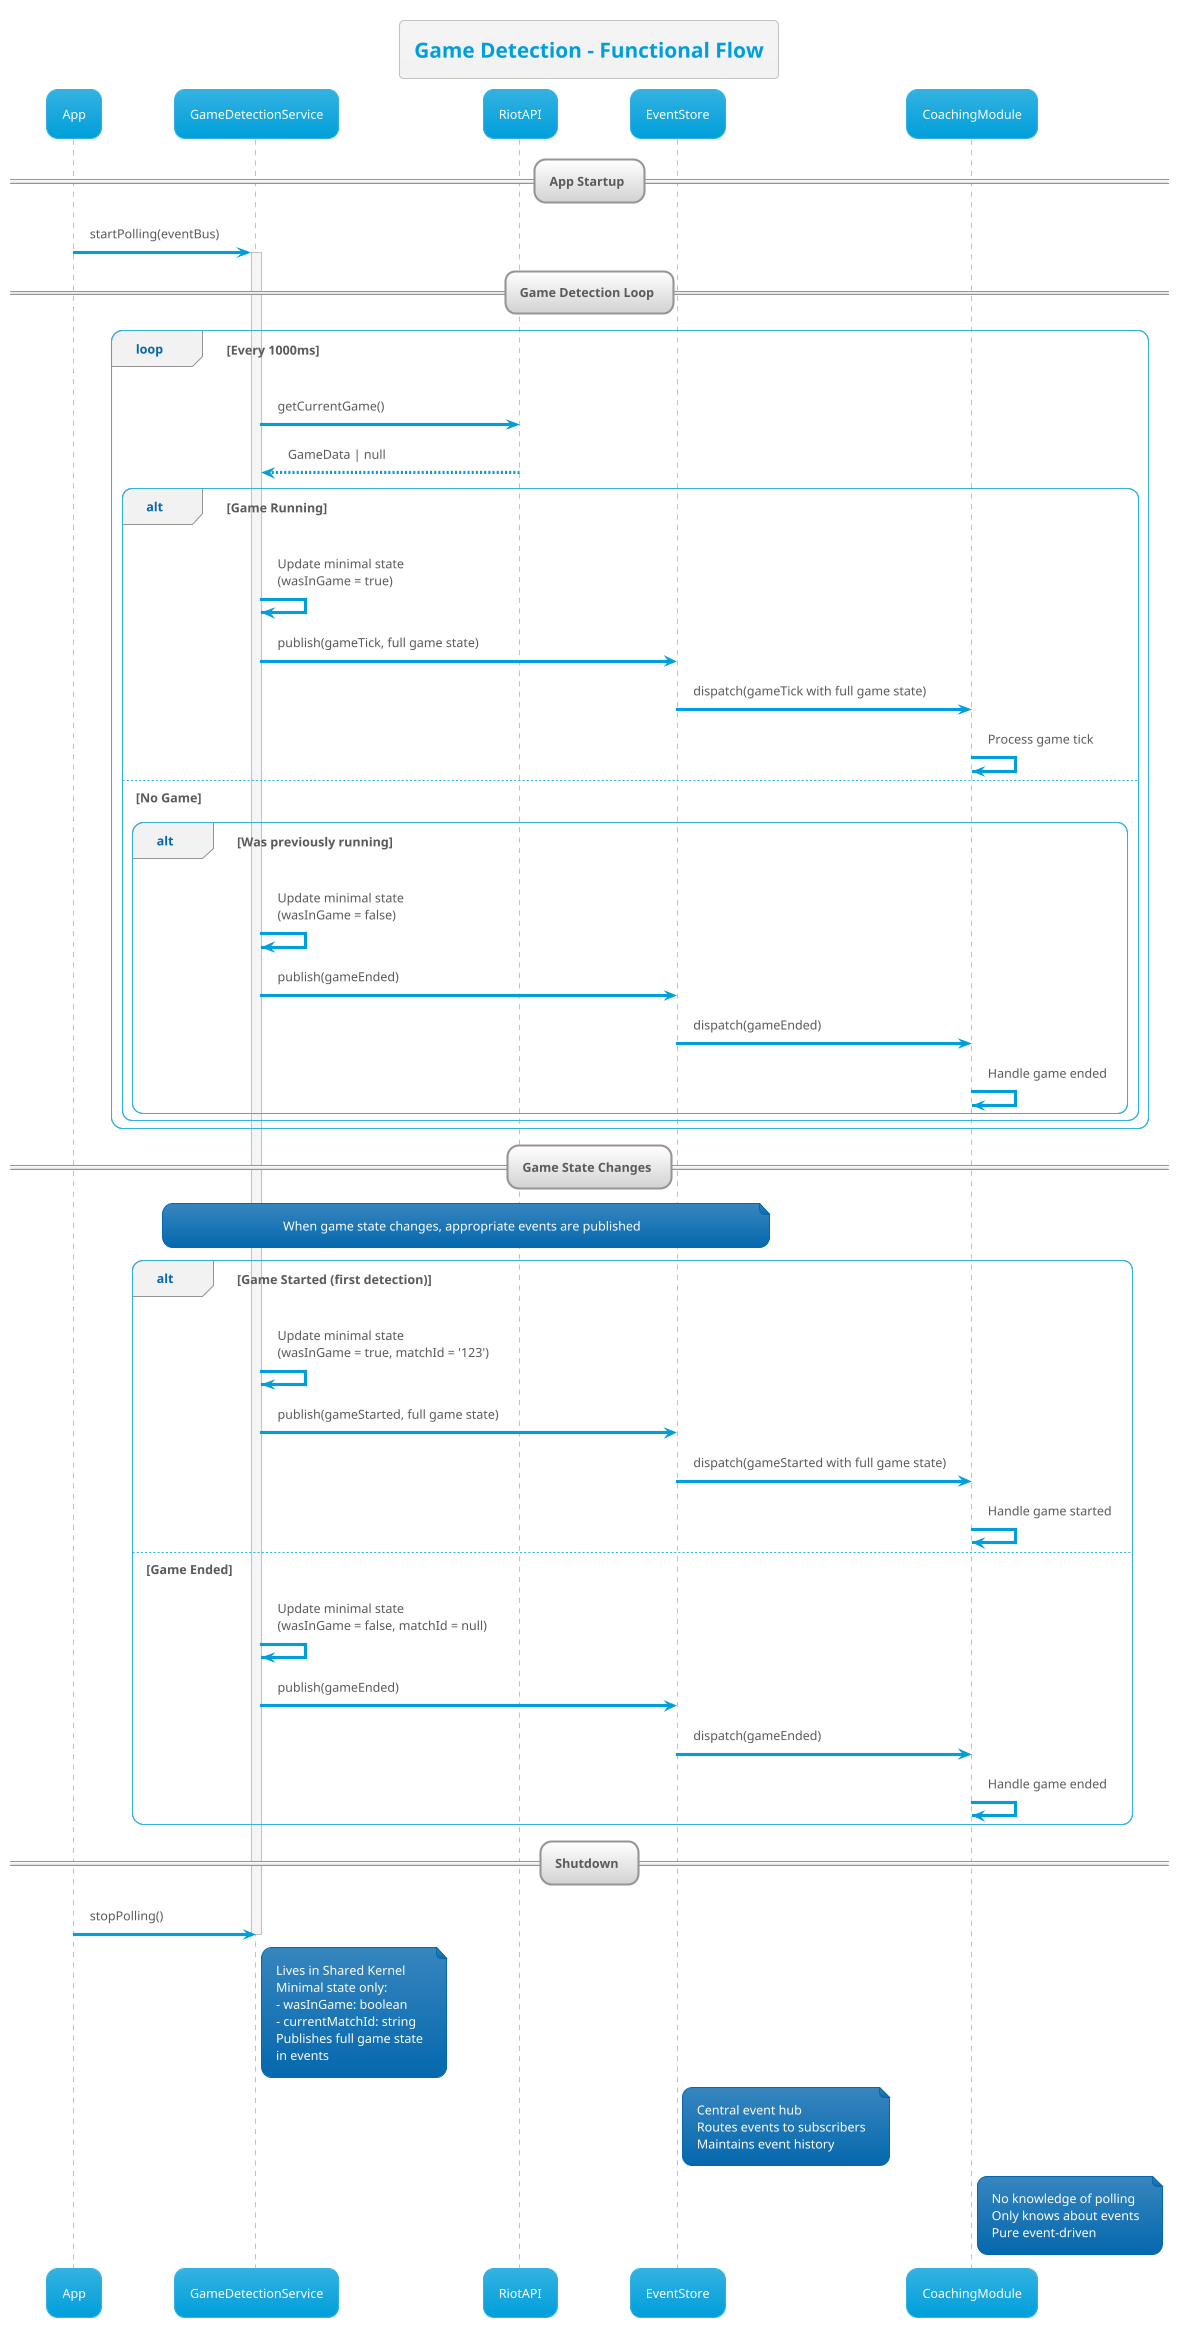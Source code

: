 @startuml Game Detection
!theme bluegray

title Game Detection - Functional Flow

participant "App" as App
participant "GameDetectionService" as GDS
participant "RiotAPI" as API
participant "EventStore" as ES
participant "CoachingModule" as CM

== App Startup ==
App -> GDS: startPolling(eventBus)
activate GDS

== Game Detection Loop ==
loop Every 1000ms
    GDS -> API: getCurrentGame()
    API --> GDS: GameData | null

    alt Game Running
        GDS -> GDS: Update minimal state\n(wasInGame = true)
        GDS -> ES: publish(gameTick, full game state)
        ES -> CM: dispatch(gameTick with full game state)
        CM -> CM: Process game tick
    else No Game
        alt Was previously running
            GDS -> GDS: Update minimal state\n(wasInGame = false)
            GDS -> ES: publish(gameEnded)
            ES -> CM: dispatch(gameEnded)
            CM -> CM: Handle game ended
        end
    end
end

== Game State Changes ==
note over GDS, ES : When game state changes, appropriate events are published

alt Game Started (first detection)
    GDS -> GDS: Update minimal state\n(wasInGame = true, matchId = '123')
    GDS -> ES: publish(gameStarted, full game state)
    ES -> CM: dispatch(gameStarted with full game state)
    CM -> CM: Handle game started
else Game Ended
    GDS -> GDS: Update minimal state\n(wasInGame = false, matchId = null)
    GDS -> ES: publish(gameEnded)
    ES -> CM: dispatch(gameEnded)
    CM -> CM: Handle game ended
end

== Shutdown ==
App -> GDS: stopPolling()
deactivate GDS

note right of GDS : Lives in Shared Kernel\nMinimal state only:\n- wasInGame: boolean\n- currentMatchId: string\nPublishes full game state\nin events

note right of ES : Central event hub\nRoutes events to subscribers\nMaintains event history

note right of CM : No knowledge of polling\nOnly knows about events\nPure event-driven

@enduml